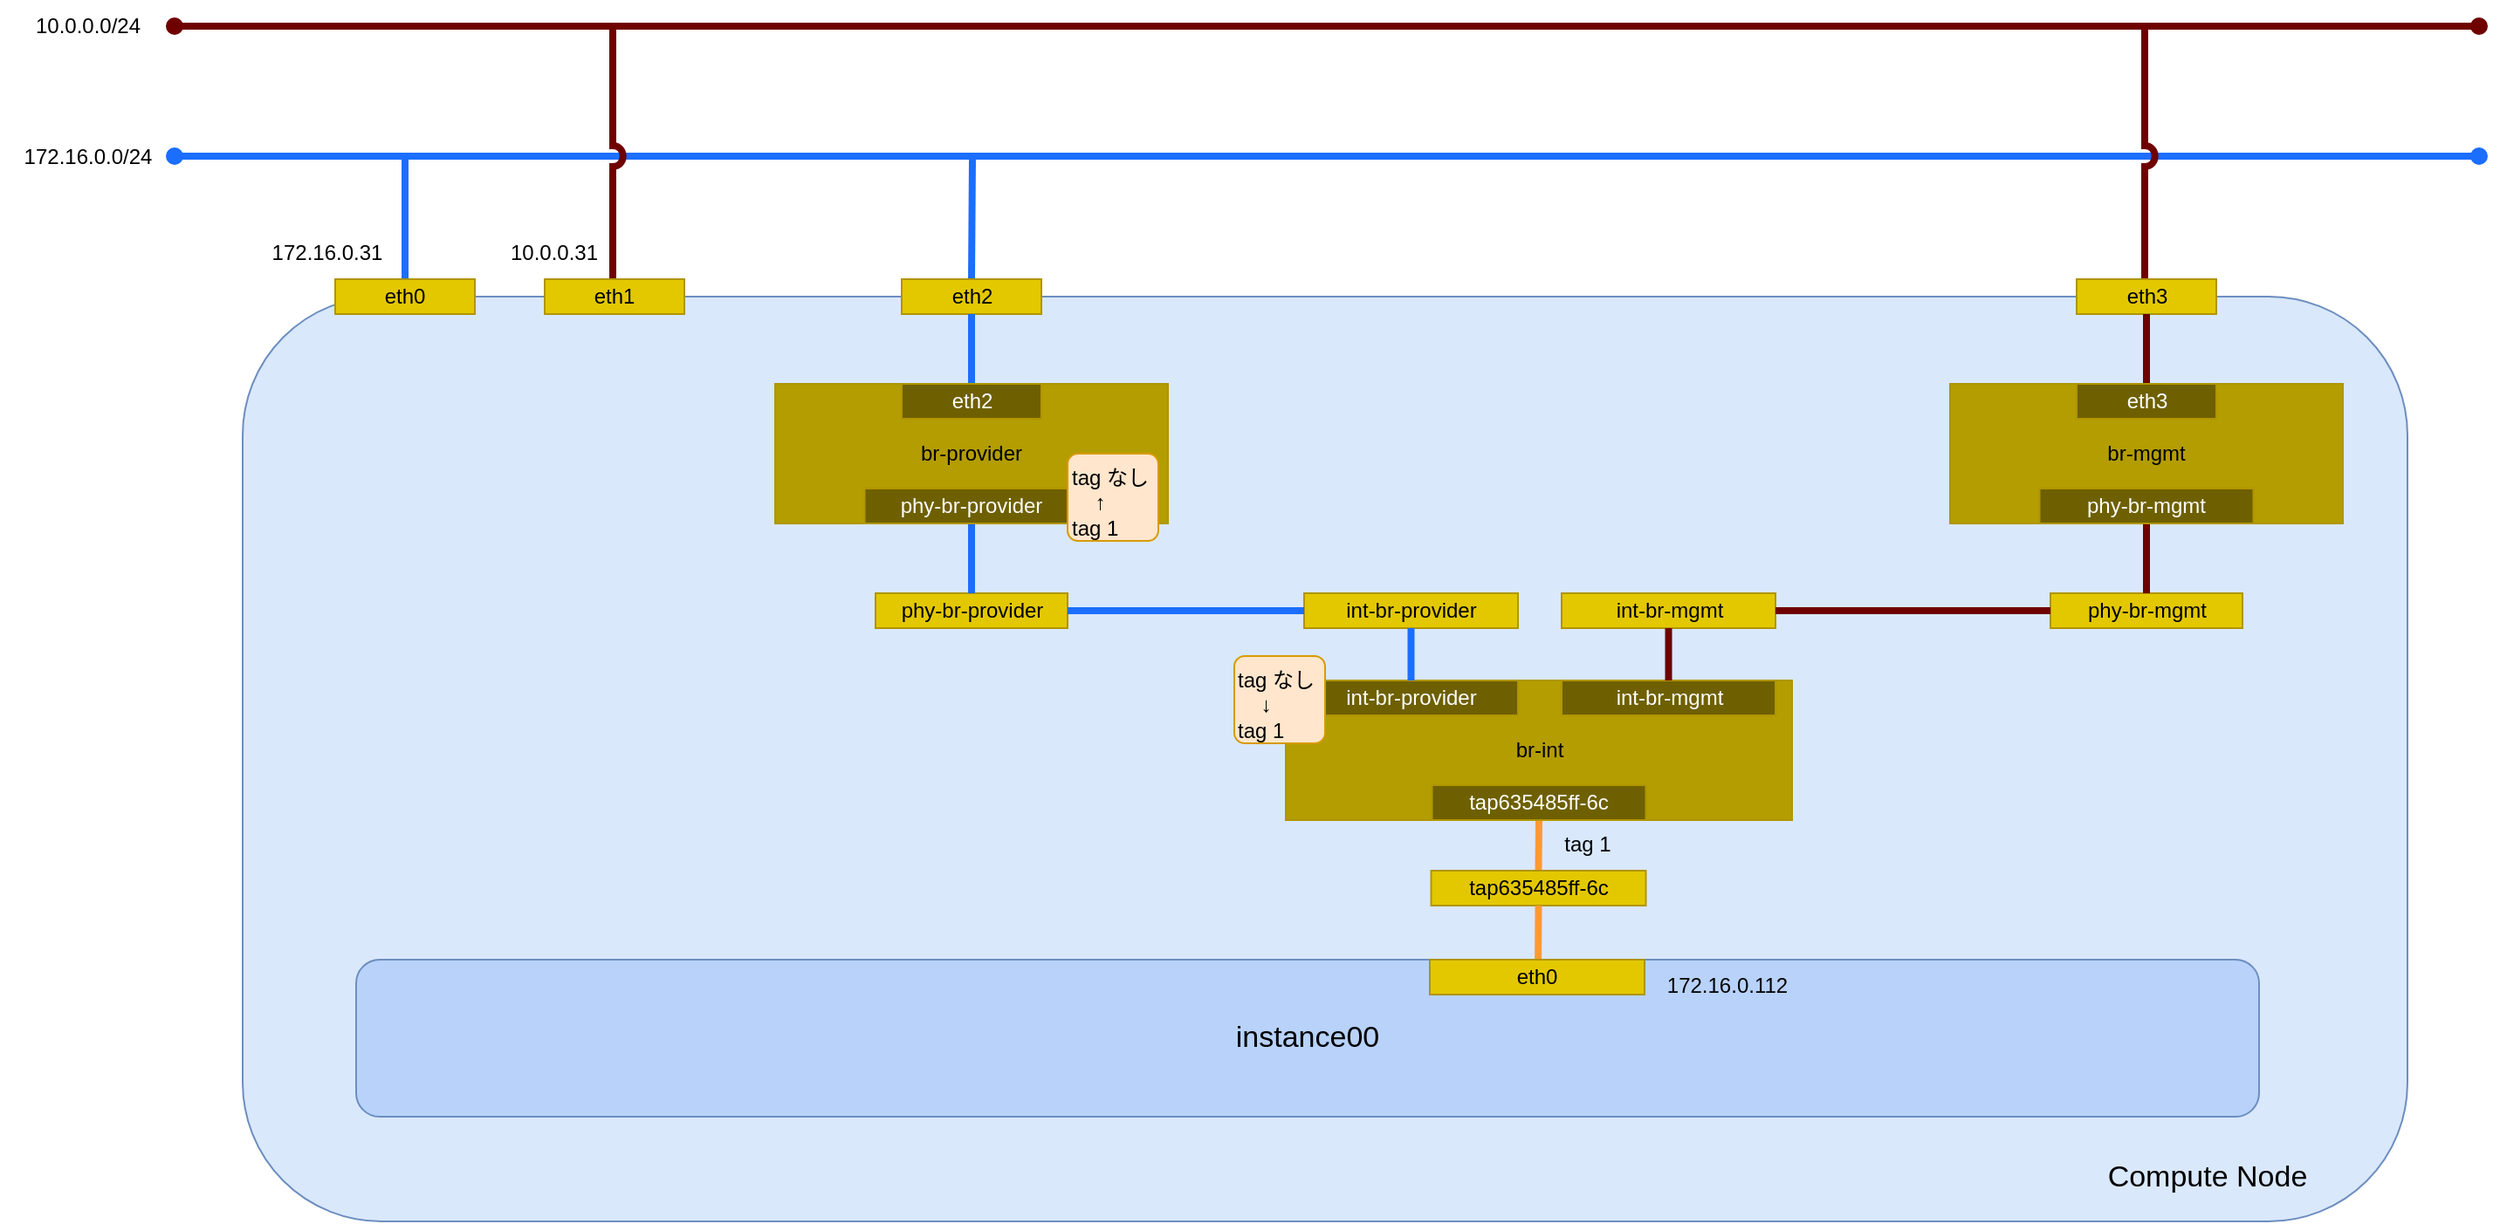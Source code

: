 <mxfile version="24.4.0" type="device">
  <diagram name="ページ1" id="6O8cq4Rfigk1k-ii5kAo">
    <mxGraphModel dx="2465" dy="714" grid="1" gridSize="10" guides="1" tooltips="1" connect="1" arrows="1" fold="1" page="1" pageScale="1" pageWidth="827" pageHeight="1169" math="0" shadow="0">
      <root>
        <mxCell id="0" />
        <object label="ネットワーク" id="1">
          <mxCell style="locked=1;" parent="0" />
        </object>
        <mxCell id="nmcxP7l3HHxIJU_-N-T5-9" value="" style="endArrow=oval;html=1;rounded=0;startArrow=oval;startFill=1;endFill=1;strokeWidth=4;fillColor=#a20025;strokeColor=#6F0000;" parent="1" edge="1">
          <mxGeometry width="50" height="50" relative="1" as="geometry">
            <mxPoint x="-694" y="35" as="sourcePoint" />
            <mxPoint x="626" y="35" as="targetPoint" />
          </mxGeometry>
        </mxCell>
        <mxCell id="nmcxP7l3HHxIJU_-N-T5-10" value="10.0.0.0/24" style="text;html=1;align=center;verticalAlign=middle;resizable=0;points=[];autosize=1;strokeColor=none;fillColor=none;" parent="1" vertex="1">
          <mxGeometry x="-784" y="20" width="80" height="30" as="geometry" />
        </mxCell>
        <mxCell id="nmcxP7l3HHxIJU_-N-T5-11" value="" style="endArrow=oval;html=1;rounded=0;startArrow=oval;startFill=1;endFill=1;strokeWidth=4;fillColor=#a20025;strokeColor=#1C6EFF;" parent="1" edge="1">
          <mxGeometry width="50" height="50" relative="1" as="geometry">
            <mxPoint x="-694" y="109.5" as="sourcePoint" />
            <mxPoint x="626" y="109.5" as="targetPoint" />
          </mxGeometry>
        </mxCell>
        <mxCell id="nmcxP7l3HHxIJU_-N-T5-12" value="172.16.0.0/24" style="text;html=1;align=center;verticalAlign=middle;resizable=0;points=[];autosize=1;strokeColor=none;fillColor=none;" parent="1" vertex="1">
          <mxGeometry x="-794" y="95" width="100" height="30" as="geometry" />
        </mxCell>
        <mxCell id="nmcxP7l3HHxIJU_-N-T5-13" value="" style="endArrow=none;html=1;rounded=0;startArrow=none;startFill=0;endFill=0;strokeWidth=4;fillColor=#a20025;strokeColor=#1C6EFF;jumpStyle=arc;" parent="1" edge="1">
          <mxGeometry width="50" height="50" relative="1" as="geometry">
            <mxPoint x="-562" y="110" as="sourcePoint" />
            <mxPoint x="-562" y="190" as="targetPoint" />
          </mxGeometry>
        </mxCell>
        <mxCell id="nmcxP7l3HHxIJU_-N-T5-14" value="" style="endArrow=none;html=1;rounded=0;startArrow=none;startFill=0;endFill=0;strokeWidth=4;fillColor=#a20025;strokeColor=#1C6EFF;jumpStyle=arc;" parent="1" edge="1">
          <mxGeometry width="50" height="50" relative="1" as="geometry">
            <mxPoint x="-237" y="110" as="sourcePoint" />
            <mxPoint x="-237.5" y="180" as="targetPoint" />
          </mxGeometry>
        </mxCell>
        <mxCell id="nmcxP7l3HHxIJU_-N-T5-15" value="" style="endArrow=none;html=1;rounded=0;startArrow=none;startFill=0;endFill=0;strokeWidth=4;fillColor=#a20025;strokeColor=#6F0000;jumpStyle=arc;" parent="1" edge="1">
          <mxGeometry width="50" height="50" relative="1" as="geometry">
            <mxPoint x="434.5" y="36" as="sourcePoint" />
            <mxPoint x="434.5" y="190" as="targetPoint" />
          </mxGeometry>
        </mxCell>
        <mxCell id="nmcxP7l3HHxIJU_-N-T5-16" value="" style="endArrow=none;html=1;rounded=0;startArrow=none;startFill=0;endFill=0;strokeWidth=4;fillColor=#a20025;strokeColor=#6F0000;jumpStyle=arc;" parent="1" edge="1">
          <mxGeometry width="50" height="50" relative="1" as="geometry">
            <mxPoint x="-443" y="34" as="sourcePoint" />
            <mxPoint x="-443" y="190" as="targetPoint" />
          </mxGeometry>
        </mxCell>
        <object label="マシン" id="ExSx5SIZApUU_Iw7rpWn-6">
          <mxCell style="locked=1;" parent="0" />
        </object>
        <mxCell id="nmcxP7l3HHxIJU_-N-T5-17" value="" style="rounded=1;whiteSpace=wrap;html=1;fillColor=#dae8fc;strokeColor=#6c8ebf;" parent="ExSx5SIZApUU_Iw7rpWn-6" vertex="1">
          <mxGeometry x="-655" y="190" width="1240" height="530" as="geometry" />
        </mxCell>
        <mxCell id="nmcxP7l3HHxIJU_-N-T5-18" value="eth1" style="rounded=0;whiteSpace=wrap;html=1;fillColor=#e3c800;fontColor=#000000;strokeColor=#B09500;" parent="ExSx5SIZApUU_Iw7rpWn-6" vertex="1">
          <mxGeometry x="-482" y="180" width="80" height="20" as="geometry" />
        </mxCell>
        <mxCell id="nmcxP7l3HHxIJU_-N-T5-19" value="eth0" style="rounded=0;whiteSpace=wrap;html=1;fillColor=#e3c800;fontColor=#000000;strokeColor=#B09500;" parent="ExSx5SIZApUU_Iw7rpWn-6" vertex="1">
          <mxGeometry x="-602" y="180" width="80" height="20" as="geometry" />
        </mxCell>
        <mxCell id="nmcxP7l3HHxIJU_-N-T5-20" value="172.16.0.31" style="text;html=1;align=center;verticalAlign=middle;resizable=0;points=[];autosize=1;strokeColor=none;fillColor=none;" parent="ExSx5SIZApUU_Iw7rpWn-6" vertex="1">
          <mxGeometry x="-652" y="150" width="90" height="30" as="geometry" />
        </mxCell>
        <mxCell id="nmcxP7l3HHxIJU_-N-T5-21" value="eth2" style="rounded=0;whiteSpace=wrap;html=1;fillColor=#e3c800;fontColor=#000000;strokeColor=#B09500;" parent="ExSx5SIZApUU_Iw7rpWn-6" vertex="1">
          <mxGeometry x="-277.5" y="180" width="80" height="20" as="geometry" />
        </mxCell>
        <mxCell id="nmcxP7l3HHxIJU_-N-T5-22" value="&lt;div&gt;eth3&lt;/div&gt;" style="rounded=0;whiteSpace=wrap;html=1;fillColor=#e3c800;fontColor=#000000;strokeColor=#B09500;" parent="ExSx5SIZApUU_Iw7rpWn-6" vertex="1">
          <mxGeometry x="395.5" y="180" width="80" height="20" as="geometry" />
        </mxCell>
        <mxCell id="nmcxP7l3HHxIJU_-N-T5-23" value="10.0.0.31" style="text;html=1;align=center;verticalAlign=middle;resizable=0;points=[];autosize=1;strokeColor=none;fillColor=none;" parent="ExSx5SIZApUU_Iw7rpWn-6" vertex="1">
          <mxGeometry x="-512" y="150" width="70" height="30" as="geometry" />
        </mxCell>
        <mxCell id="nmcxP7l3HHxIJU_-N-T5-24" value="&lt;font style=&quot;font-size: 17px;&quot;&gt;Compute Node&lt;/font&gt;" style="text;html=1;align=center;verticalAlign=middle;resizable=0;points=[];autosize=1;strokeColor=none;fillColor=none;" parent="ExSx5SIZApUU_Iw7rpWn-6" vertex="1">
          <mxGeometry x="400" y="680" width="140" height="30" as="geometry" />
        </mxCell>
        <mxCell id="nmcxP7l3HHxIJU_-N-T5-25" value="br-provider" style="rounded=0;whiteSpace=wrap;html=1;fillColor=#B39D00;fontColor=#000000;strokeColor=#B09500;" parent="ExSx5SIZApUU_Iw7rpWn-6" vertex="1">
          <mxGeometry x="-350" y="240" width="225" height="80" as="geometry" />
        </mxCell>
        <mxCell id="nmcxP7l3HHxIJU_-N-T5-26" value="phy-br-provider" style="rounded=0;whiteSpace=wrap;html=1;fillColor=#e3c800;fontColor=#000000;strokeColor=#B09500;" parent="ExSx5SIZApUU_Iw7rpWn-6" vertex="1">
          <mxGeometry x="-292.5" y="360" width="110" height="20" as="geometry" />
        </mxCell>
        <mxCell id="nmcxP7l3HHxIJU_-N-T5-27" value="" style="endArrow=none;html=1;rounded=0;startArrow=none;startFill=0;endFill=0;strokeWidth=4;fillColor=#a20025;strokeColor=#1C6EFF;jumpStyle=arc;entryX=0.5;entryY=0;entryDx=0;entryDy=0;exitX=0.5;exitY=1;exitDx=0;exitDy=0;" parent="ExSx5SIZApUU_Iw7rpWn-6" source="nmcxP7l3HHxIJU_-N-T5-21" target="nmcxP7l3HHxIJU_-N-T5-30" edge="1">
          <mxGeometry width="50" height="50" relative="1" as="geometry">
            <mxPoint x="-226.5" y="100" as="sourcePoint" />
            <mxPoint x="-226.5" y="180" as="targetPoint" />
          </mxGeometry>
        </mxCell>
        <mxCell id="nmcxP7l3HHxIJU_-N-T5-28" value="" style="endArrow=none;html=1;rounded=0;startArrow=none;startFill=0;endFill=0;strokeWidth=4;fillColor=#a20025;strokeColor=#1C6EFF;jumpStyle=arc;entryX=0.5;entryY=0;entryDx=0;entryDy=0;exitX=0.5;exitY=1;exitDx=0;exitDy=0;" parent="ExSx5SIZApUU_Iw7rpWn-6" source="nmcxP7l3HHxIJU_-N-T5-31" target="nmcxP7l3HHxIJU_-N-T5-26" edge="1">
          <mxGeometry width="50" height="50" relative="1" as="geometry">
            <mxPoint x="-227.5" y="200" as="sourcePoint" />
            <mxPoint x="-227.5" y="225" as="targetPoint" />
          </mxGeometry>
        </mxCell>
        <mxCell id="nmcxP7l3HHxIJU_-N-T5-30" value="&lt;font color=&quot;#ffffff&quot;&gt;eth2&lt;/font&gt;" style="rounded=0;whiteSpace=wrap;html=1;fillColor=#6E6000;fontColor=#000000;strokeColor=#B09500;" parent="ExSx5SIZApUU_Iw7rpWn-6" vertex="1">
          <mxGeometry x="-277.5" y="240" width="80" height="20" as="geometry" />
        </mxCell>
        <mxCell id="nmcxP7l3HHxIJU_-N-T5-31" value="&lt;font color=&quot;#ffffff&quot;&gt;phy-br-provider&lt;/font&gt;" style="rounded=0;whiteSpace=wrap;html=1;fillColor=#6E6000;fontColor=#000000;strokeColor=#B09500;" parent="ExSx5SIZApUU_Iw7rpWn-6" vertex="1">
          <mxGeometry x="-298.75" y="300" width="122.5" height="20" as="geometry" />
        </mxCell>
        <mxCell id="nmcxP7l3HHxIJU_-N-T5-33" value="br-mgmt" style="rounded=0;whiteSpace=wrap;html=1;fillColor=#B39D00;fontColor=#000000;strokeColor=#B09500;" parent="ExSx5SIZApUU_Iw7rpWn-6" vertex="1">
          <mxGeometry x="323" y="240" width="225" height="80" as="geometry" />
        </mxCell>
        <mxCell id="nmcxP7l3HHxIJU_-N-T5-34" value="phy-br-mgmt" style="rounded=0;whiteSpace=wrap;html=1;fillColor=#e3c800;fontColor=#000000;strokeColor=#B09500;" parent="ExSx5SIZApUU_Iw7rpWn-6" vertex="1">
          <mxGeometry x="380.5" y="360" width="110" height="20" as="geometry" />
        </mxCell>
        <mxCell id="nmcxP7l3HHxIJU_-N-T5-35" value="" style="endArrow=none;html=1;rounded=0;startArrow=none;startFill=0;endFill=0;strokeWidth=4;fillColor=#a20025;strokeColor=#6F0000;jumpStyle=arc;entryX=0.5;entryY=0;entryDx=0;entryDy=0;exitX=0.5;exitY=1;exitDx=0;exitDy=0;" parent="ExSx5SIZApUU_Iw7rpWn-6" source="nmcxP7l3HHxIJU_-N-T5-22" target="nmcxP7l3HHxIJU_-N-T5-37" edge="1">
          <mxGeometry width="50" height="50" relative="1" as="geometry">
            <mxPoint x="435.5" y="190" as="sourcePoint" />
            <mxPoint x="446.5" y="180" as="targetPoint" />
          </mxGeometry>
        </mxCell>
        <mxCell id="nmcxP7l3HHxIJU_-N-T5-36" value="" style="endArrow=none;html=1;rounded=0;startArrow=none;startFill=0;endFill=0;strokeWidth=4;fillColor=#a20025;strokeColor=#6F0000;jumpStyle=arc;entryX=0.5;entryY=0;entryDx=0;entryDy=0;exitX=0.5;exitY=1;exitDx=0;exitDy=0;" parent="ExSx5SIZApUU_Iw7rpWn-6" source="nmcxP7l3HHxIJU_-N-T5-38" target="nmcxP7l3HHxIJU_-N-T5-34" edge="1">
          <mxGeometry width="50" height="50" relative="1" as="geometry">
            <mxPoint x="445.5" y="200" as="sourcePoint" />
            <mxPoint x="445.5" y="225" as="targetPoint" />
          </mxGeometry>
        </mxCell>
        <mxCell id="nmcxP7l3HHxIJU_-N-T5-37" value="&lt;font color=&quot;#ffffff&quot;&gt;eth3&lt;/font&gt;" style="rounded=0;whiteSpace=wrap;html=1;fillColor=#6E6000;fontColor=#000000;strokeColor=#B09500;" parent="ExSx5SIZApUU_Iw7rpWn-6" vertex="1">
          <mxGeometry x="395.5" y="240" width="80" height="20" as="geometry" />
        </mxCell>
        <mxCell id="nmcxP7l3HHxIJU_-N-T5-38" value="&lt;font color=&quot;#ffffff&quot;&gt;phy-br-mgmt&lt;/font&gt;" style="rounded=0;whiteSpace=wrap;html=1;fillColor=#6E6000;fontColor=#000000;strokeColor=#B09500;" parent="ExSx5SIZApUU_Iw7rpWn-6" vertex="1">
          <mxGeometry x="374.25" y="300" width="122.5" height="20" as="geometry" />
        </mxCell>
        <mxCell id="nmcxP7l3HHxIJU_-N-T5-39" value="br-int" style="rounded=0;whiteSpace=wrap;html=1;fillColor=#B39D00;fontColor=#000000;strokeColor=#B09500;" parent="ExSx5SIZApUU_Iw7rpWn-6" vertex="1">
          <mxGeometry x="-57.5" y="410" width="290" height="80" as="geometry" />
        </mxCell>
        <mxCell id="nmcxP7l3HHxIJU_-N-T5-40" value="&lt;font color=&quot;#ffffff&quot;&gt;int-br-provider&lt;/font&gt;" style="rounded=0;whiteSpace=wrap;html=1;fillColor=#6E6000;fontColor=#000000;strokeColor=#B09500;" parent="ExSx5SIZApUU_Iw7rpWn-6" vertex="1">
          <mxGeometry x="-47" y="410" width="122.5" height="20" as="geometry" />
        </mxCell>
        <mxCell id="nmcxP7l3HHxIJU_-N-T5-41" value="&lt;font color=&quot;#ffffff&quot;&gt;int-br-mgmt&lt;/font&gt;" style="rounded=0;whiteSpace=wrap;html=1;fillColor=#6E6000;fontColor=#000000;strokeColor=#B09500;" parent="ExSx5SIZApUU_Iw7rpWn-6" vertex="1">
          <mxGeometry x="100.5" y="410" width="122.5" height="20" as="geometry" />
        </mxCell>
        <mxCell id="nmcxP7l3HHxIJU_-N-T5-42" value="int-br-provider" style="rounded=0;whiteSpace=wrap;html=1;fillColor=#e3c800;fontColor=#000000;strokeColor=#B09500;" parent="ExSx5SIZApUU_Iw7rpWn-6" vertex="1">
          <mxGeometry x="-47" y="360" width="122.5" height="20" as="geometry" />
        </mxCell>
        <mxCell id="nmcxP7l3HHxIJU_-N-T5-43" value="int-br-mgmt" style="rounded=0;whiteSpace=wrap;html=1;fillColor=#e3c800;fontColor=#000000;strokeColor=#B09500;" parent="ExSx5SIZApUU_Iw7rpWn-6" vertex="1">
          <mxGeometry x="100.5" y="360" width="122.5" height="20" as="geometry" />
        </mxCell>
        <mxCell id="nmcxP7l3HHxIJU_-N-T5-44" value="" style="endArrow=none;html=1;rounded=0;startArrow=none;startFill=0;endFill=0;strokeWidth=4;fillColor=#a20025;strokeColor=#1C6EFF;jumpStyle=arc;entryX=0;entryY=0.5;entryDx=0;entryDy=0;exitX=1;exitY=0.5;exitDx=0;exitDy=0;" parent="ExSx5SIZApUU_Iw7rpWn-6" source="nmcxP7l3HHxIJU_-N-T5-26" target="nmcxP7l3HHxIJU_-N-T5-42" edge="1">
          <mxGeometry width="50" height="50" relative="1" as="geometry">
            <mxPoint x="-227" y="330" as="sourcePoint" />
            <mxPoint x="-227" y="370" as="targetPoint" />
          </mxGeometry>
        </mxCell>
        <mxCell id="nmcxP7l3HHxIJU_-N-T5-45" value="" style="endArrow=none;html=1;rounded=0;startArrow=none;startFill=0;endFill=0;strokeWidth=4;fillColor=#a20025;strokeColor=#FF9933;jumpStyle=arc;exitX=0.5;exitY=1;exitDx=0;exitDy=0;entryX=0.5;entryY=0;entryDx=0;entryDy=0;" parent="ExSx5SIZApUU_Iw7rpWn-6" source="PTYmkBVkSRzFn1gX9XiX-7" target="8hwlycpKDpt2aF7OGgKg-3" edge="1">
          <mxGeometry width="50" height="50" relative="1" as="geometry">
            <mxPoint x="-172" y="380" as="sourcePoint" />
            <mxPoint x="88" y="520" as="targetPoint" />
          </mxGeometry>
        </mxCell>
        <mxCell id="nmcxP7l3HHxIJU_-N-T5-46" value="" style="endArrow=none;html=1;rounded=0;startArrow=none;startFill=0;endFill=0;strokeWidth=4;fillColor=#a20025;strokeColor=#6F0000;jumpStyle=arc;entryX=1;entryY=0.5;entryDx=0;entryDy=0;exitX=0;exitY=0.5;exitDx=0;exitDy=0;" parent="ExSx5SIZApUU_Iw7rpWn-6" source="nmcxP7l3HHxIJU_-N-T5-34" target="nmcxP7l3HHxIJU_-N-T5-43" edge="1">
          <mxGeometry width="50" height="50" relative="1" as="geometry">
            <mxPoint x="446" y="330" as="sourcePoint" />
            <mxPoint x="446" y="370" as="targetPoint" />
          </mxGeometry>
        </mxCell>
        <mxCell id="nmcxP7l3HHxIJU_-N-T5-47" value="" style="endArrow=none;html=1;rounded=0;startArrow=none;startFill=0;endFill=0;strokeWidth=4;fillColor=#a20025;strokeColor=#6F0000;jumpStyle=arc;entryX=0.5;entryY=0;entryDx=0;entryDy=0;exitX=0.5;exitY=1;exitDx=0;exitDy=0;" parent="ExSx5SIZApUU_Iw7rpWn-6" source="nmcxP7l3HHxIJU_-N-T5-43" target="nmcxP7l3HHxIJU_-N-T5-41" edge="1">
          <mxGeometry width="50" height="50" relative="1" as="geometry">
            <mxPoint x="391" y="380" as="sourcePoint" />
            <mxPoint x="233" y="380" as="targetPoint" />
          </mxGeometry>
        </mxCell>
        <mxCell id="PTYmkBVkSRzFn1gX9XiX-7" value="&lt;font color=&quot;#ffffff&quot;&gt;tap635485ff-6c&lt;/font&gt;" style="rounded=0;whiteSpace=wrap;html=1;fillColor=#6E6000;fontColor=#000000;strokeColor=#B09500;" parent="ExSx5SIZApUU_Iw7rpWn-6" vertex="1">
          <mxGeometry x="26.25" y="470" width="122.5" height="20" as="geometry" />
        </mxCell>
        <mxCell id="PTYmkBVkSRzFn1gX9XiX-8" value="tag 1" style="text;html=1;align=center;verticalAlign=middle;resizable=0;points=[];autosize=1;strokeColor=none;fillColor=none;" parent="ExSx5SIZApUU_Iw7rpWn-6" vertex="1">
          <mxGeometry x="90" y="489" width="50" height="30" as="geometry" />
        </mxCell>
        <mxCell id="PTYmkBVkSRzFn1gX9XiX-9" value="" style="endArrow=none;html=1;rounded=0;startArrow=none;startFill=0;endFill=0;strokeWidth=4;fillColor=#a20025;strokeColor=#1C6EFF;jumpStyle=arc;entryX=0.5;entryY=0;entryDx=0;entryDy=0;exitX=0.5;exitY=1;exitDx=0;exitDy=0;" parent="ExSx5SIZApUU_Iw7rpWn-6" source="nmcxP7l3HHxIJU_-N-T5-42" target="nmcxP7l3HHxIJU_-N-T5-40" edge="1">
          <mxGeometry width="50" height="50" relative="1" as="geometry">
            <mxPoint x="-227" y="330" as="sourcePoint" />
            <mxPoint x="-227" y="370" as="targetPoint" />
          </mxGeometry>
        </mxCell>
        <mxCell id="PTYmkBVkSRzFn1gX9XiX-10" value="&lt;div&gt;tag なし&lt;br&gt;&lt;/div&gt;&lt;div&gt;&amp;nbsp;&amp;nbsp;&amp;nbsp; ↓&lt;br&gt;&lt;/div&gt;&lt;div&gt;tag 1&lt;br&gt;&lt;/div&gt;" style="text;html=1;whiteSpace=wrap;overflow=hidden;rounded=1;fillColor=#ffe6cc;strokeColor=#d79b00;arcSize=12;" parent="ExSx5SIZApUU_Iw7rpWn-6" vertex="1">
          <mxGeometry x="-87" y="396" width="52" height="50" as="geometry" />
        </mxCell>
        <mxCell id="PTYmkBVkSRzFn1gX9XiX-11" value="&lt;div&gt;tag なし&lt;br&gt;&lt;/div&gt;&lt;div&gt;&amp;nbsp;&amp;nbsp;&amp;nbsp; ↑&lt;br&gt;&lt;/div&gt;&lt;div&gt;tag 1&lt;br&gt;&lt;/div&gt;" style="text;html=1;whiteSpace=wrap;overflow=hidden;rounded=1;fillColor=#ffe6cc;strokeColor=#d79b00;arcSize=12;" parent="ExSx5SIZApUU_Iw7rpWn-6" vertex="1">
          <mxGeometry x="-182.5" y="280" width="52" height="50" as="geometry" />
        </mxCell>
        <mxCell id="8hwlycpKDpt2aF7OGgKg-3" value="tap635485ff-6c" style="rounded=0;whiteSpace=wrap;html=1;fillColor=#e3c800;fontColor=#000000;strokeColor=#B09500;" vertex="1" parent="ExSx5SIZApUU_Iw7rpWn-6">
          <mxGeometry x="25.75" y="519" width="123" height="20" as="geometry" />
        </mxCell>
        <mxCell id="8hwlycpKDpt2aF7OGgKg-4" value="" style="endArrow=none;html=1;rounded=0;startArrow=none;startFill=0;endFill=0;strokeWidth=4;fillColor=#a20025;strokeColor=#FF9933;jumpStyle=arc;exitX=0.5;exitY=1;exitDx=0;exitDy=0;" edge="1" parent="ExSx5SIZApUU_Iw7rpWn-6" source="8hwlycpKDpt2aF7OGgKg-3">
          <mxGeometry width="50" height="50" relative="1" as="geometry">
            <mxPoint x="87.75" y="550" as="sourcePoint" />
            <mxPoint x="87" y="580" as="targetPoint" />
          </mxGeometry>
        </mxCell>
        <object label="インスタンス" id="PTYmkBVkSRzFn1gX9XiX-1">
          <mxCell style="locked=1;" parent="0" />
        </object>
        <mxCell id="PTYmkBVkSRzFn1gX9XiX-2" value="&lt;font style=&quot;font-size: 17px;&quot;&gt;instance00&lt;/font&gt;" style="rounded=1;whiteSpace=wrap;html=1;fillColor=#b8d2fa;strokeColor=#6c8ebf;align=center;horizontal=1;" parent="PTYmkBVkSRzFn1gX9XiX-1" vertex="1">
          <mxGeometry x="-590" y="570" width="1090" height="90" as="geometry" />
        </mxCell>
        <mxCell id="PTYmkBVkSRzFn1gX9XiX-4" value="172.16.0.112" style="text;html=1;align=center;verticalAlign=middle;resizable=0;points=[];autosize=1;strokeColor=none;fillColor=none;" parent="PTYmkBVkSRzFn1gX9XiX-1" vertex="1">
          <mxGeometry x="150" y="570" width="90" height="30" as="geometry" />
        </mxCell>
        <mxCell id="8hwlycpKDpt2aF7OGgKg-2" value="eth0" style="rounded=0;whiteSpace=wrap;html=1;fillColor=#e3c800;fontColor=#000000;strokeColor=#B09500;" vertex="1" parent="PTYmkBVkSRzFn1gX9XiX-1">
          <mxGeometry x="25" y="570" width="123" height="20" as="geometry" />
        </mxCell>
      </root>
    </mxGraphModel>
  </diagram>
</mxfile>
